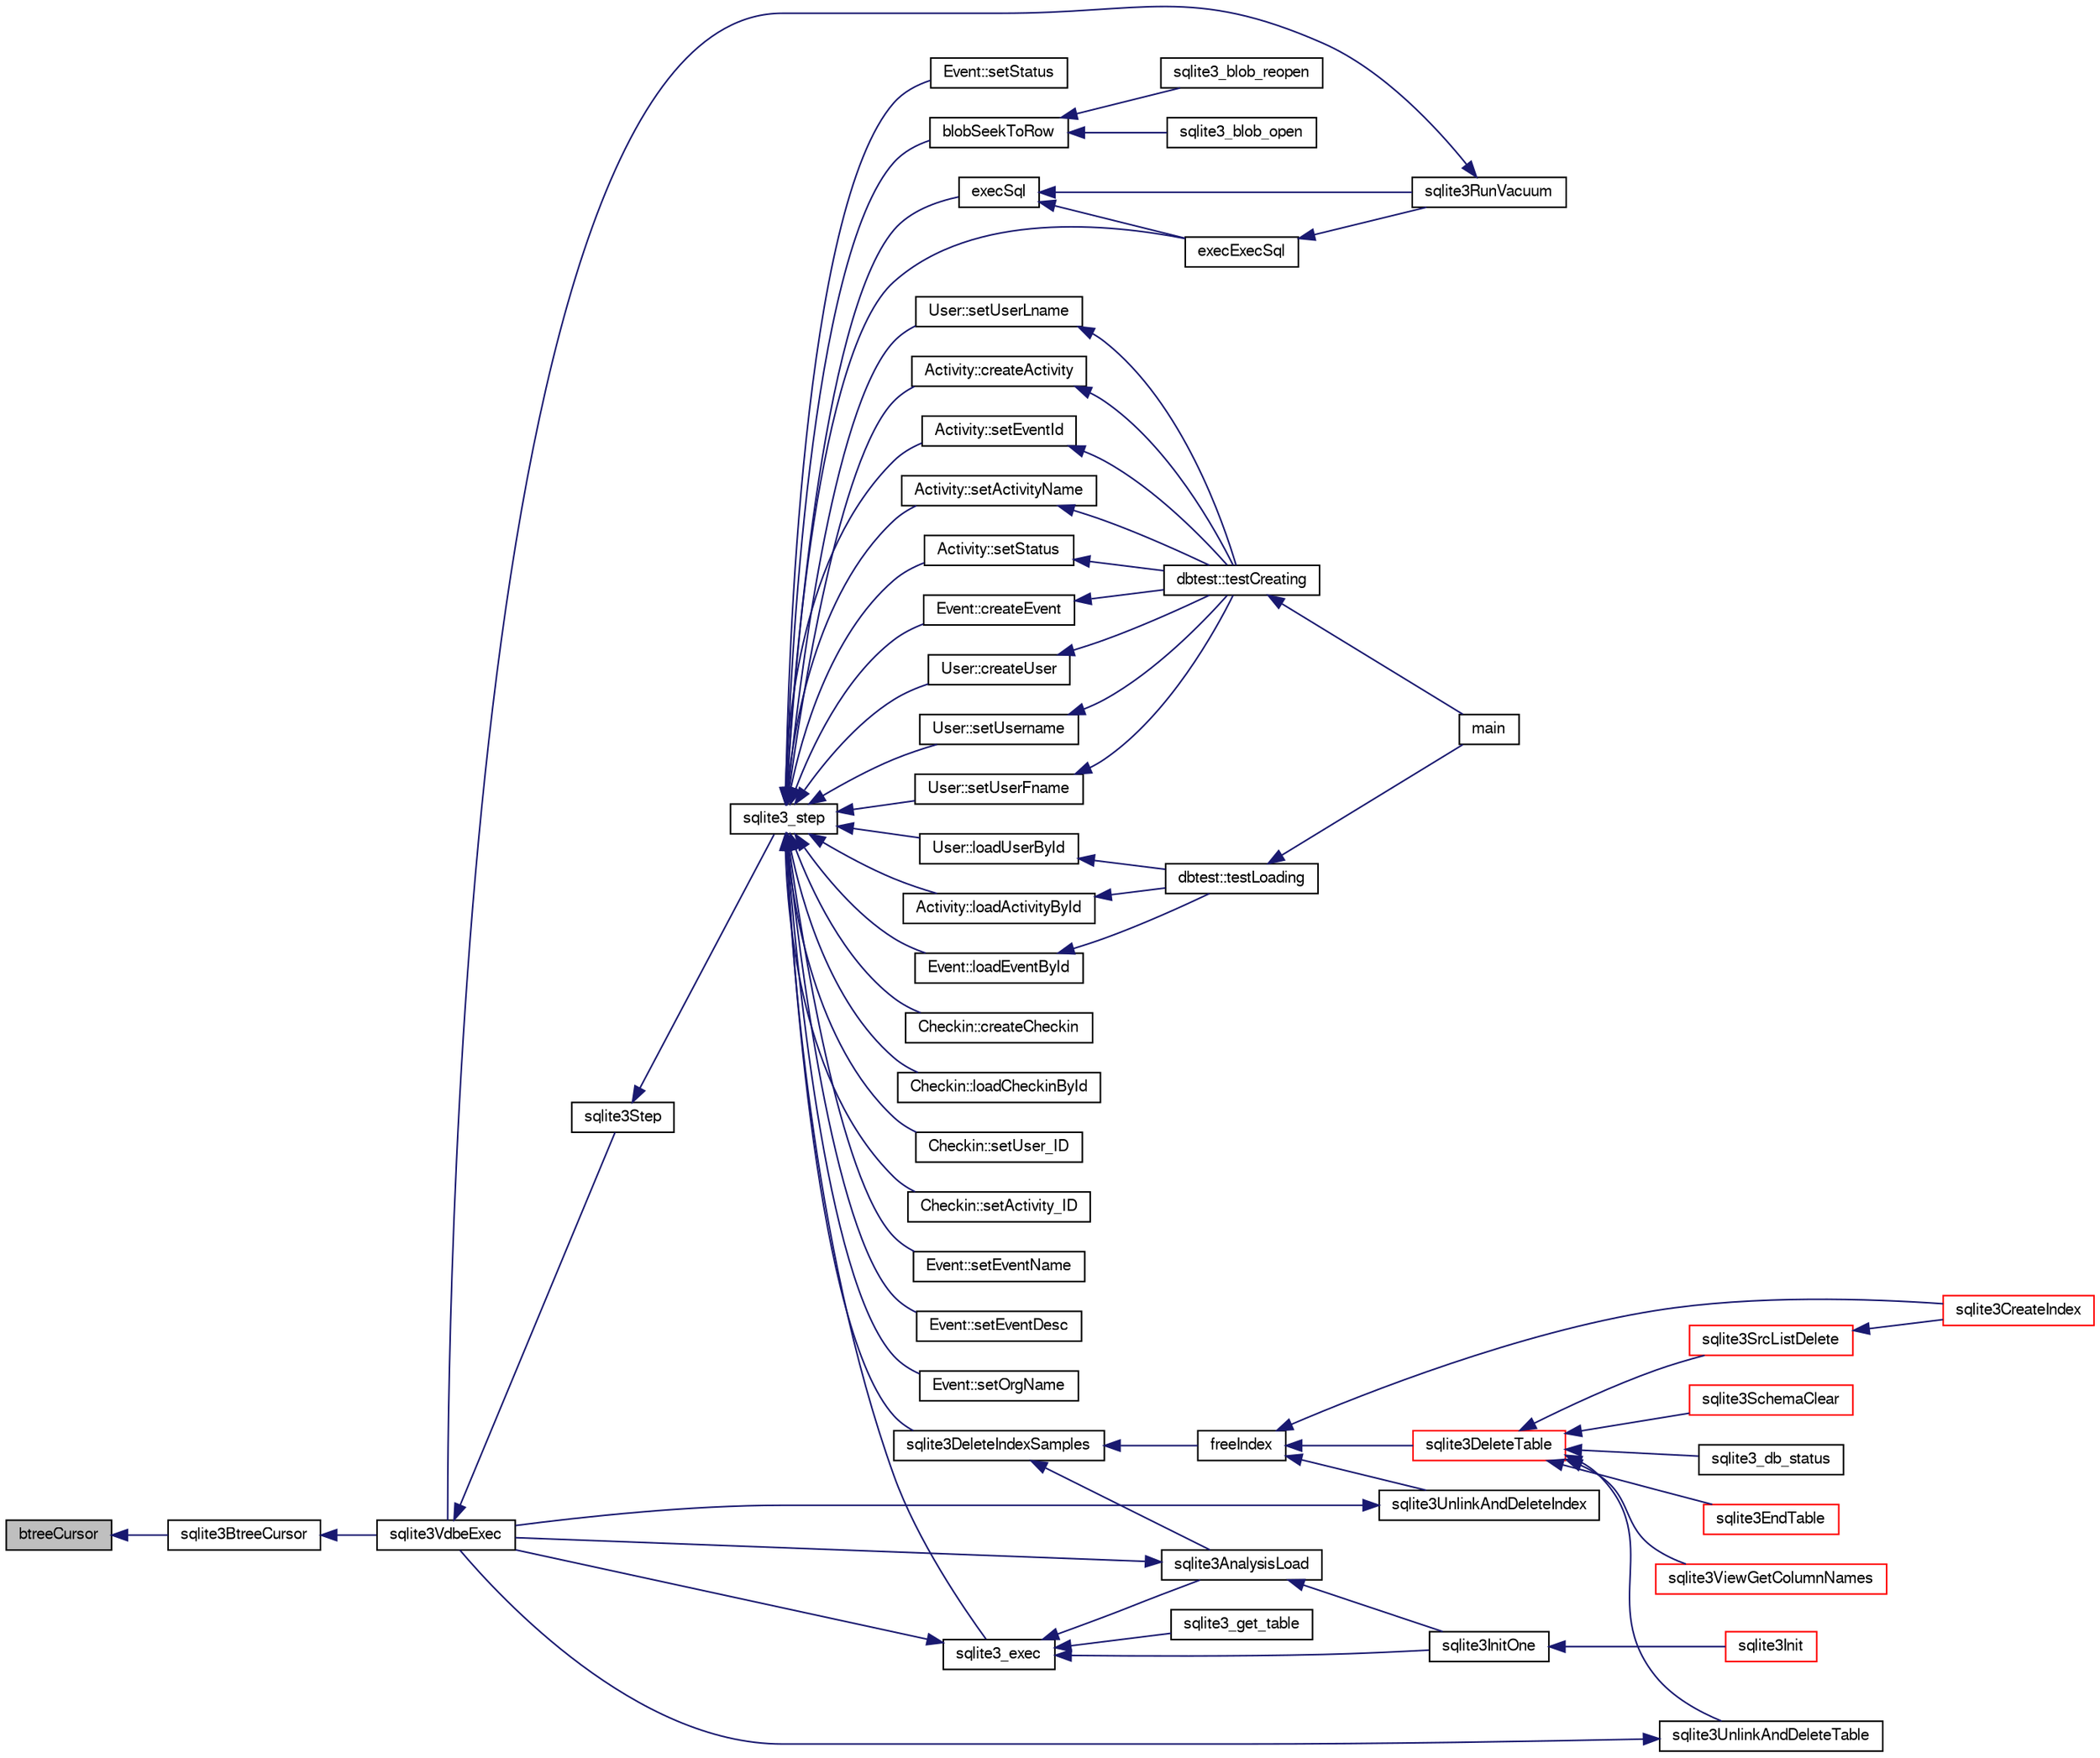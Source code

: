 digraph "btreeCursor"
{
  edge [fontname="FreeSans",fontsize="10",labelfontname="FreeSans",labelfontsize="10"];
  node [fontname="FreeSans",fontsize="10",shape=record];
  rankdir="LR";
  Node24789 [label="btreeCursor",height=0.2,width=0.4,color="black", fillcolor="grey75", style="filled", fontcolor="black"];
  Node24789 -> Node24790 [dir="back",color="midnightblue",fontsize="10",style="solid",fontname="FreeSans"];
  Node24790 [label="sqlite3BtreeCursor",height=0.2,width=0.4,color="black", fillcolor="white", style="filled",URL="$sqlite3_8c.html#abd140657aba42c5f3ed6c7e17d99aa50"];
  Node24790 -> Node24791 [dir="back",color="midnightblue",fontsize="10",style="solid",fontname="FreeSans"];
  Node24791 [label="sqlite3VdbeExec",height=0.2,width=0.4,color="black", fillcolor="white", style="filled",URL="$sqlite3_8c.html#a8ce40a614bdc56719c4d642b1e4dfb21"];
  Node24791 -> Node24792 [dir="back",color="midnightblue",fontsize="10",style="solid",fontname="FreeSans"];
  Node24792 [label="sqlite3Step",height=0.2,width=0.4,color="black", fillcolor="white", style="filled",URL="$sqlite3_8c.html#a3f2872e873e2758a4beedad1d5113554"];
  Node24792 -> Node24793 [dir="back",color="midnightblue",fontsize="10",style="solid",fontname="FreeSans"];
  Node24793 [label="sqlite3_step",height=0.2,width=0.4,color="black", fillcolor="white", style="filled",URL="$sqlite3_8h.html#ac1e491ce36b7471eb28387f7d3c74334"];
  Node24793 -> Node24794 [dir="back",color="midnightblue",fontsize="10",style="solid",fontname="FreeSans"];
  Node24794 [label="Activity::createActivity",height=0.2,width=0.4,color="black", fillcolor="white", style="filled",URL="$classActivity.html#a813cc5e52c14ab49b39014c134e3425b"];
  Node24794 -> Node24795 [dir="back",color="midnightblue",fontsize="10",style="solid",fontname="FreeSans"];
  Node24795 [label="dbtest::testCreating",height=0.2,width=0.4,color="black", fillcolor="white", style="filled",URL="$classdbtest.html#a8193e88a7df657069c8a6bd09c8243b7"];
  Node24795 -> Node24796 [dir="back",color="midnightblue",fontsize="10",style="solid",fontname="FreeSans"];
  Node24796 [label="main",height=0.2,width=0.4,color="black", fillcolor="white", style="filled",URL="$test_8cpp.html#ae66f6b31b5ad750f1fe042a706a4e3d4"];
  Node24793 -> Node24797 [dir="back",color="midnightblue",fontsize="10",style="solid",fontname="FreeSans"];
  Node24797 [label="Activity::loadActivityById",height=0.2,width=0.4,color="black", fillcolor="white", style="filled",URL="$classActivity.html#abe4ffb4f08a47212ebf9013259d9e7fd"];
  Node24797 -> Node24798 [dir="back",color="midnightblue",fontsize="10",style="solid",fontname="FreeSans"];
  Node24798 [label="dbtest::testLoading",height=0.2,width=0.4,color="black", fillcolor="white", style="filled",URL="$classdbtest.html#a6f98d82a2c8e2b9040848763504ddae1"];
  Node24798 -> Node24796 [dir="back",color="midnightblue",fontsize="10",style="solid",fontname="FreeSans"];
  Node24793 -> Node24799 [dir="back",color="midnightblue",fontsize="10",style="solid",fontname="FreeSans"];
  Node24799 [label="Activity::setEventId",height=0.2,width=0.4,color="black", fillcolor="white", style="filled",URL="$classActivity.html#adb1d0fd0d08f473e068f0a4086bfa9ca"];
  Node24799 -> Node24795 [dir="back",color="midnightblue",fontsize="10",style="solid",fontname="FreeSans"];
  Node24793 -> Node24800 [dir="back",color="midnightblue",fontsize="10",style="solid",fontname="FreeSans"];
  Node24800 [label="Activity::setActivityName",height=0.2,width=0.4,color="black", fillcolor="white", style="filled",URL="$classActivity.html#a62dc3737b33915a36086f9dd26d16a81"];
  Node24800 -> Node24795 [dir="back",color="midnightblue",fontsize="10",style="solid",fontname="FreeSans"];
  Node24793 -> Node24801 [dir="back",color="midnightblue",fontsize="10",style="solid",fontname="FreeSans"];
  Node24801 [label="Activity::setStatus",height=0.2,width=0.4,color="black", fillcolor="white", style="filled",URL="$classActivity.html#af618135a7738f4d2a7ee147a8ef912ea"];
  Node24801 -> Node24795 [dir="back",color="midnightblue",fontsize="10",style="solid",fontname="FreeSans"];
  Node24793 -> Node24802 [dir="back",color="midnightblue",fontsize="10",style="solid",fontname="FreeSans"];
  Node24802 [label="Checkin::createCheckin",height=0.2,width=0.4,color="black", fillcolor="white", style="filled",URL="$classCheckin.html#a4e40acdf7fff0e607f6de4f24f3a163c"];
  Node24793 -> Node24803 [dir="back",color="midnightblue",fontsize="10",style="solid",fontname="FreeSans"];
  Node24803 [label="Checkin::loadCheckinById",height=0.2,width=0.4,color="black", fillcolor="white", style="filled",URL="$classCheckin.html#a3461f70ea6c68475225f2a07f78a21e0"];
  Node24793 -> Node24804 [dir="back",color="midnightblue",fontsize="10",style="solid",fontname="FreeSans"];
  Node24804 [label="Checkin::setUser_ID",height=0.2,width=0.4,color="black", fillcolor="white", style="filled",URL="$classCheckin.html#a76ab640f4f912876dbebf183db5359c6"];
  Node24793 -> Node24805 [dir="back",color="midnightblue",fontsize="10",style="solid",fontname="FreeSans"];
  Node24805 [label="Checkin::setActivity_ID",height=0.2,width=0.4,color="black", fillcolor="white", style="filled",URL="$classCheckin.html#ab2ff3ec2604ec73a42af25874a00b232"];
  Node24793 -> Node24806 [dir="back",color="midnightblue",fontsize="10",style="solid",fontname="FreeSans"];
  Node24806 [label="Event::createEvent",height=0.2,width=0.4,color="black", fillcolor="white", style="filled",URL="$classEvent.html#a77adb9f4a46ffb32c2d931f0691f5903"];
  Node24806 -> Node24795 [dir="back",color="midnightblue",fontsize="10",style="solid",fontname="FreeSans"];
  Node24793 -> Node24807 [dir="back",color="midnightblue",fontsize="10",style="solid",fontname="FreeSans"];
  Node24807 [label="Event::loadEventById",height=0.2,width=0.4,color="black", fillcolor="white", style="filled",URL="$classEvent.html#afa66cea33f722dbeecb69cc98fdea055"];
  Node24807 -> Node24798 [dir="back",color="midnightblue",fontsize="10",style="solid",fontname="FreeSans"];
  Node24793 -> Node24808 [dir="back",color="midnightblue",fontsize="10",style="solid",fontname="FreeSans"];
  Node24808 [label="Event::setEventName",height=0.2,width=0.4,color="black", fillcolor="white", style="filled",URL="$classEvent.html#a10596b6ca077df05184e30d62b08729d"];
  Node24793 -> Node24809 [dir="back",color="midnightblue",fontsize="10",style="solid",fontname="FreeSans"];
  Node24809 [label="Event::setEventDesc",height=0.2,width=0.4,color="black", fillcolor="white", style="filled",URL="$classEvent.html#ae36b8377dcae792f1c5c4726024c981b"];
  Node24793 -> Node24810 [dir="back",color="midnightblue",fontsize="10",style="solid",fontname="FreeSans"];
  Node24810 [label="Event::setOrgName",height=0.2,width=0.4,color="black", fillcolor="white", style="filled",URL="$classEvent.html#a19aac0f776bd764563a54977656cf680"];
  Node24793 -> Node24811 [dir="back",color="midnightblue",fontsize="10",style="solid",fontname="FreeSans"];
  Node24811 [label="Event::setStatus",height=0.2,width=0.4,color="black", fillcolor="white", style="filled",URL="$classEvent.html#ab0a6b9285af0f4172eb841e2b80f8972"];
  Node24793 -> Node24812 [dir="back",color="midnightblue",fontsize="10",style="solid",fontname="FreeSans"];
  Node24812 [label="blobSeekToRow",height=0.2,width=0.4,color="black", fillcolor="white", style="filled",URL="$sqlite3_8c.html#afff57e13332b98c8a44a7cebe38962ab"];
  Node24812 -> Node24813 [dir="back",color="midnightblue",fontsize="10",style="solid",fontname="FreeSans"];
  Node24813 [label="sqlite3_blob_open",height=0.2,width=0.4,color="black", fillcolor="white", style="filled",URL="$sqlite3_8h.html#adb8ad839a5bdd62a43785132bc7dd518"];
  Node24812 -> Node24814 [dir="back",color="midnightblue",fontsize="10",style="solid",fontname="FreeSans"];
  Node24814 [label="sqlite3_blob_reopen",height=0.2,width=0.4,color="black", fillcolor="white", style="filled",URL="$sqlite3_8h.html#abc77c24fdc0150138490359a94360f7e"];
  Node24793 -> Node24815 [dir="back",color="midnightblue",fontsize="10",style="solid",fontname="FreeSans"];
  Node24815 [label="sqlite3DeleteIndexSamples",height=0.2,width=0.4,color="black", fillcolor="white", style="filled",URL="$sqlite3_8c.html#aaeda0302fbf61397ec009f65bed047ef"];
  Node24815 -> Node24816 [dir="back",color="midnightblue",fontsize="10",style="solid",fontname="FreeSans"];
  Node24816 [label="sqlite3AnalysisLoad",height=0.2,width=0.4,color="black", fillcolor="white", style="filled",URL="$sqlite3_8c.html#a48a2301c27e1d3d68708b9b8761b5a01"];
  Node24816 -> Node24791 [dir="back",color="midnightblue",fontsize="10",style="solid",fontname="FreeSans"];
  Node24816 -> Node24817 [dir="back",color="midnightblue",fontsize="10",style="solid",fontname="FreeSans"];
  Node24817 [label="sqlite3InitOne",height=0.2,width=0.4,color="black", fillcolor="white", style="filled",URL="$sqlite3_8c.html#ac4318b25df65269906b0379251fe9b85"];
  Node24817 -> Node24818 [dir="back",color="midnightblue",fontsize="10",style="solid",fontname="FreeSans"];
  Node24818 [label="sqlite3Init",height=0.2,width=0.4,color="red", fillcolor="white", style="filled",URL="$sqlite3_8c.html#aed74e3dc765631a833f522f425ff5a48"];
  Node24815 -> Node24918 [dir="back",color="midnightblue",fontsize="10",style="solid",fontname="FreeSans"];
  Node24918 [label="freeIndex",height=0.2,width=0.4,color="black", fillcolor="white", style="filled",URL="$sqlite3_8c.html#a00907c99c18d5bcb9d0b38c077146c31"];
  Node24918 -> Node24919 [dir="back",color="midnightblue",fontsize="10",style="solid",fontname="FreeSans"];
  Node24919 [label="sqlite3UnlinkAndDeleteIndex",height=0.2,width=0.4,color="black", fillcolor="white", style="filled",URL="$sqlite3_8c.html#a889f2dcb438c56db37a6d61e9f25e244"];
  Node24919 -> Node24791 [dir="back",color="midnightblue",fontsize="10",style="solid",fontname="FreeSans"];
  Node24918 -> Node24920 [dir="back",color="midnightblue",fontsize="10",style="solid",fontname="FreeSans"];
  Node24920 [label="sqlite3DeleteTable",height=0.2,width=0.4,color="red", fillcolor="white", style="filled",URL="$sqlite3_8c.html#a7fd3d507375a381a3807f92735318973"];
  Node24920 -> Node24921 [dir="back",color="midnightblue",fontsize="10",style="solid",fontname="FreeSans"];
  Node24921 [label="sqlite3_db_status",height=0.2,width=0.4,color="black", fillcolor="white", style="filled",URL="$sqlite3_8h.html#ab64e8333313ee2e44116842711818940"];
  Node24920 -> Node24922 [dir="back",color="midnightblue",fontsize="10",style="solid",fontname="FreeSans"];
  Node24922 [label="sqlite3UnlinkAndDeleteTable",height=0.2,width=0.4,color="black", fillcolor="white", style="filled",URL="$sqlite3_8c.html#a9733677716a49de464f86fff164e9a1b"];
  Node24922 -> Node24791 [dir="back",color="midnightblue",fontsize="10",style="solid",fontname="FreeSans"];
  Node24920 -> Node24833 [dir="back",color="midnightblue",fontsize="10",style="solid",fontname="FreeSans"];
  Node24833 [label="sqlite3EndTable",height=0.2,width=0.4,color="red", fillcolor="white", style="filled",URL="$sqlite3_8c.html#a7b5f2c66c0f0b6f819d970ca389768b0"];
  Node24920 -> Node24868 [dir="back",color="midnightblue",fontsize="10",style="solid",fontname="FreeSans"];
  Node24868 [label="sqlite3ViewGetColumnNames",height=0.2,width=0.4,color="red", fillcolor="white", style="filled",URL="$sqlite3_8c.html#aebc7cd8d9e2bd174ae0a60363d3f6ce8"];
  Node24920 -> Node24923 [dir="back",color="midnightblue",fontsize="10",style="solid",fontname="FreeSans"];
  Node24923 [label="sqlite3SrcListDelete",height=0.2,width=0.4,color="red", fillcolor="white", style="filled",URL="$sqlite3_8c.html#acc250a3e5e7fd8889a16a9f28e3e7312"];
  Node24923 -> Node24830 [dir="back",color="midnightblue",fontsize="10",style="solid",fontname="FreeSans"];
  Node24830 [label="sqlite3CreateIndex",height=0.2,width=0.4,color="red", fillcolor="white", style="filled",URL="$sqlite3_8c.html#a8dbe5e590ab6c58a8c45f34f7c81e825"];
  Node24920 -> Node25000 [dir="back",color="midnightblue",fontsize="10",style="solid",fontname="FreeSans"];
  Node25000 [label="sqlite3SchemaClear",height=0.2,width=0.4,color="red", fillcolor="white", style="filled",URL="$sqlite3_8c.html#a927c603430267e42c56ab38ca221322a"];
  Node24918 -> Node24830 [dir="back",color="midnightblue",fontsize="10",style="solid",fontname="FreeSans"];
  Node24793 -> Node24984 [dir="back",color="midnightblue",fontsize="10",style="solid",fontname="FreeSans"];
  Node24984 [label="sqlite3_exec",height=0.2,width=0.4,color="black", fillcolor="white", style="filled",URL="$sqlite3_8h.html#a97487ec8150e0bcc8fa392ab8f0e24db"];
  Node24984 -> Node24791 [dir="back",color="midnightblue",fontsize="10",style="solid",fontname="FreeSans"];
  Node24984 -> Node24816 [dir="back",color="midnightblue",fontsize="10",style="solid",fontname="FreeSans"];
  Node24984 -> Node24817 [dir="back",color="midnightblue",fontsize="10",style="solid",fontname="FreeSans"];
  Node24984 -> Node24985 [dir="back",color="midnightblue",fontsize="10",style="solid",fontname="FreeSans"];
  Node24985 [label="sqlite3_get_table",height=0.2,width=0.4,color="black", fillcolor="white", style="filled",URL="$sqlite3_8h.html#a5effeac4e12df57beaa35c5be1f61579"];
  Node24793 -> Node24975 [dir="back",color="midnightblue",fontsize="10",style="solid",fontname="FreeSans"];
  Node24975 [label="execSql",height=0.2,width=0.4,color="black", fillcolor="white", style="filled",URL="$sqlite3_8c.html#a7d16651b98a110662f4c265eff0246cb"];
  Node24975 -> Node24976 [dir="back",color="midnightblue",fontsize="10",style="solid",fontname="FreeSans"];
  Node24976 [label="execExecSql",height=0.2,width=0.4,color="black", fillcolor="white", style="filled",URL="$sqlite3_8c.html#ac1be09a6c047f21133d16378d301e0d4"];
  Node24976 -> Node24977 [dir="back",color="midnightblue",fontsize="10",style="solid",fontname="FreeSans"];
  Node24977 [label="sqlite3RunVacuum",height=0.2,width=0.4,color="black", fillcolor="white", style="filled",URL="$sqlite3_8c.html#a5e83ddc7b3e7e8e79ad5d1fc92de1d2f"];
  Node24977 -> Node24791 [dir="back",color="midnightblue",fontsize="10",style="solid",fontname="FreeSans"];
  Node24975 -> Node24977 [dir="back",color="midnightblue",fontsize="10",style="solid",fontname="FreeSans"];
  Node24793 -> Node24976 [dir="back",color="midnightblue",fontsize="10",style="solid",fontname="FreeSans"];
  Node24793 -> Node24978 [dir="back",color="midnightblue",fontsize="10",style="solid",fontname="FreeSans"];
  Node24978 [label="User::createUser",height=0.2,width=0.4,color="black", fillcolor="white", style="filled",URL="$classUser.html#a22ed673939e8cc0a136130b809bba513"];
  Node24978 -> Node24795 [dir="back",color="midnightblue",fontsize="10",style="solid",fontname="FreeSans"];
  Node24793 -> Node24979 [dir="back",color="midnightblue",fontsize="10",style="solid",fontname="FreeSans"];
  Node24979 [label="User::loadUserById",height=0.2,width=0.4,color="black", fillcolor="white", style="filled",URL="$classUser.html#a863377665b7fb83c5547dcf9727f5092"];
  Node24979 -> Node24798 [dir="back",color="midnightblue",fontsize="10",style="solid",fontname="FreeSans"];
  Node24793 -> Node24980 [dir="back",color="midnightblue",fontsize="10",style="solid",fontname="FreeSans"];
  Node24980 [label="User::setUsername",height=0.2,width=0.4,color="black", fillcolor="white", style="filled",URL="$classUser.html#aa0497022a136cb78de785b0a39ae60b1"];
  Node24980 -> Node24795 [dir="back",color="midnightblue",fontsize="10",style="solid",fontname="FreeSans"];
  Node24793 -> Node24981 [dir="back",color="midnightblue",fontsize="10",style="solid",fontname="FreeSans"];
  Node24981 [label="User::setUserFname",height=0.2,width=0.4,color="black", fillcolor="white", style="filled",URL="$classUser.html#a72657eb55cd0ca437b4841a43f19912f"];
  Node24981 -> Node24795 [dir="back",color="midnightblue",fontsize="10",style="solid",fontname="FreeSans"];
  Node24793 -> Node24982 [dir="back",color="midnightblue",fontsize="10",style="solid",fontname="FreeSans"];
  Node24982 [label="User::setUserLname",height=0.2,width=0.4,color="black", fillcolor="white", style="filled",URL="$classUser.html#aa25973387e5afe1aa6f60dd6545e33b5"];
  Node24982 -> Node24795 [dir="back",color="midnightblue",fontsize="10",style="solid",fontname="FreeSans"];
}
